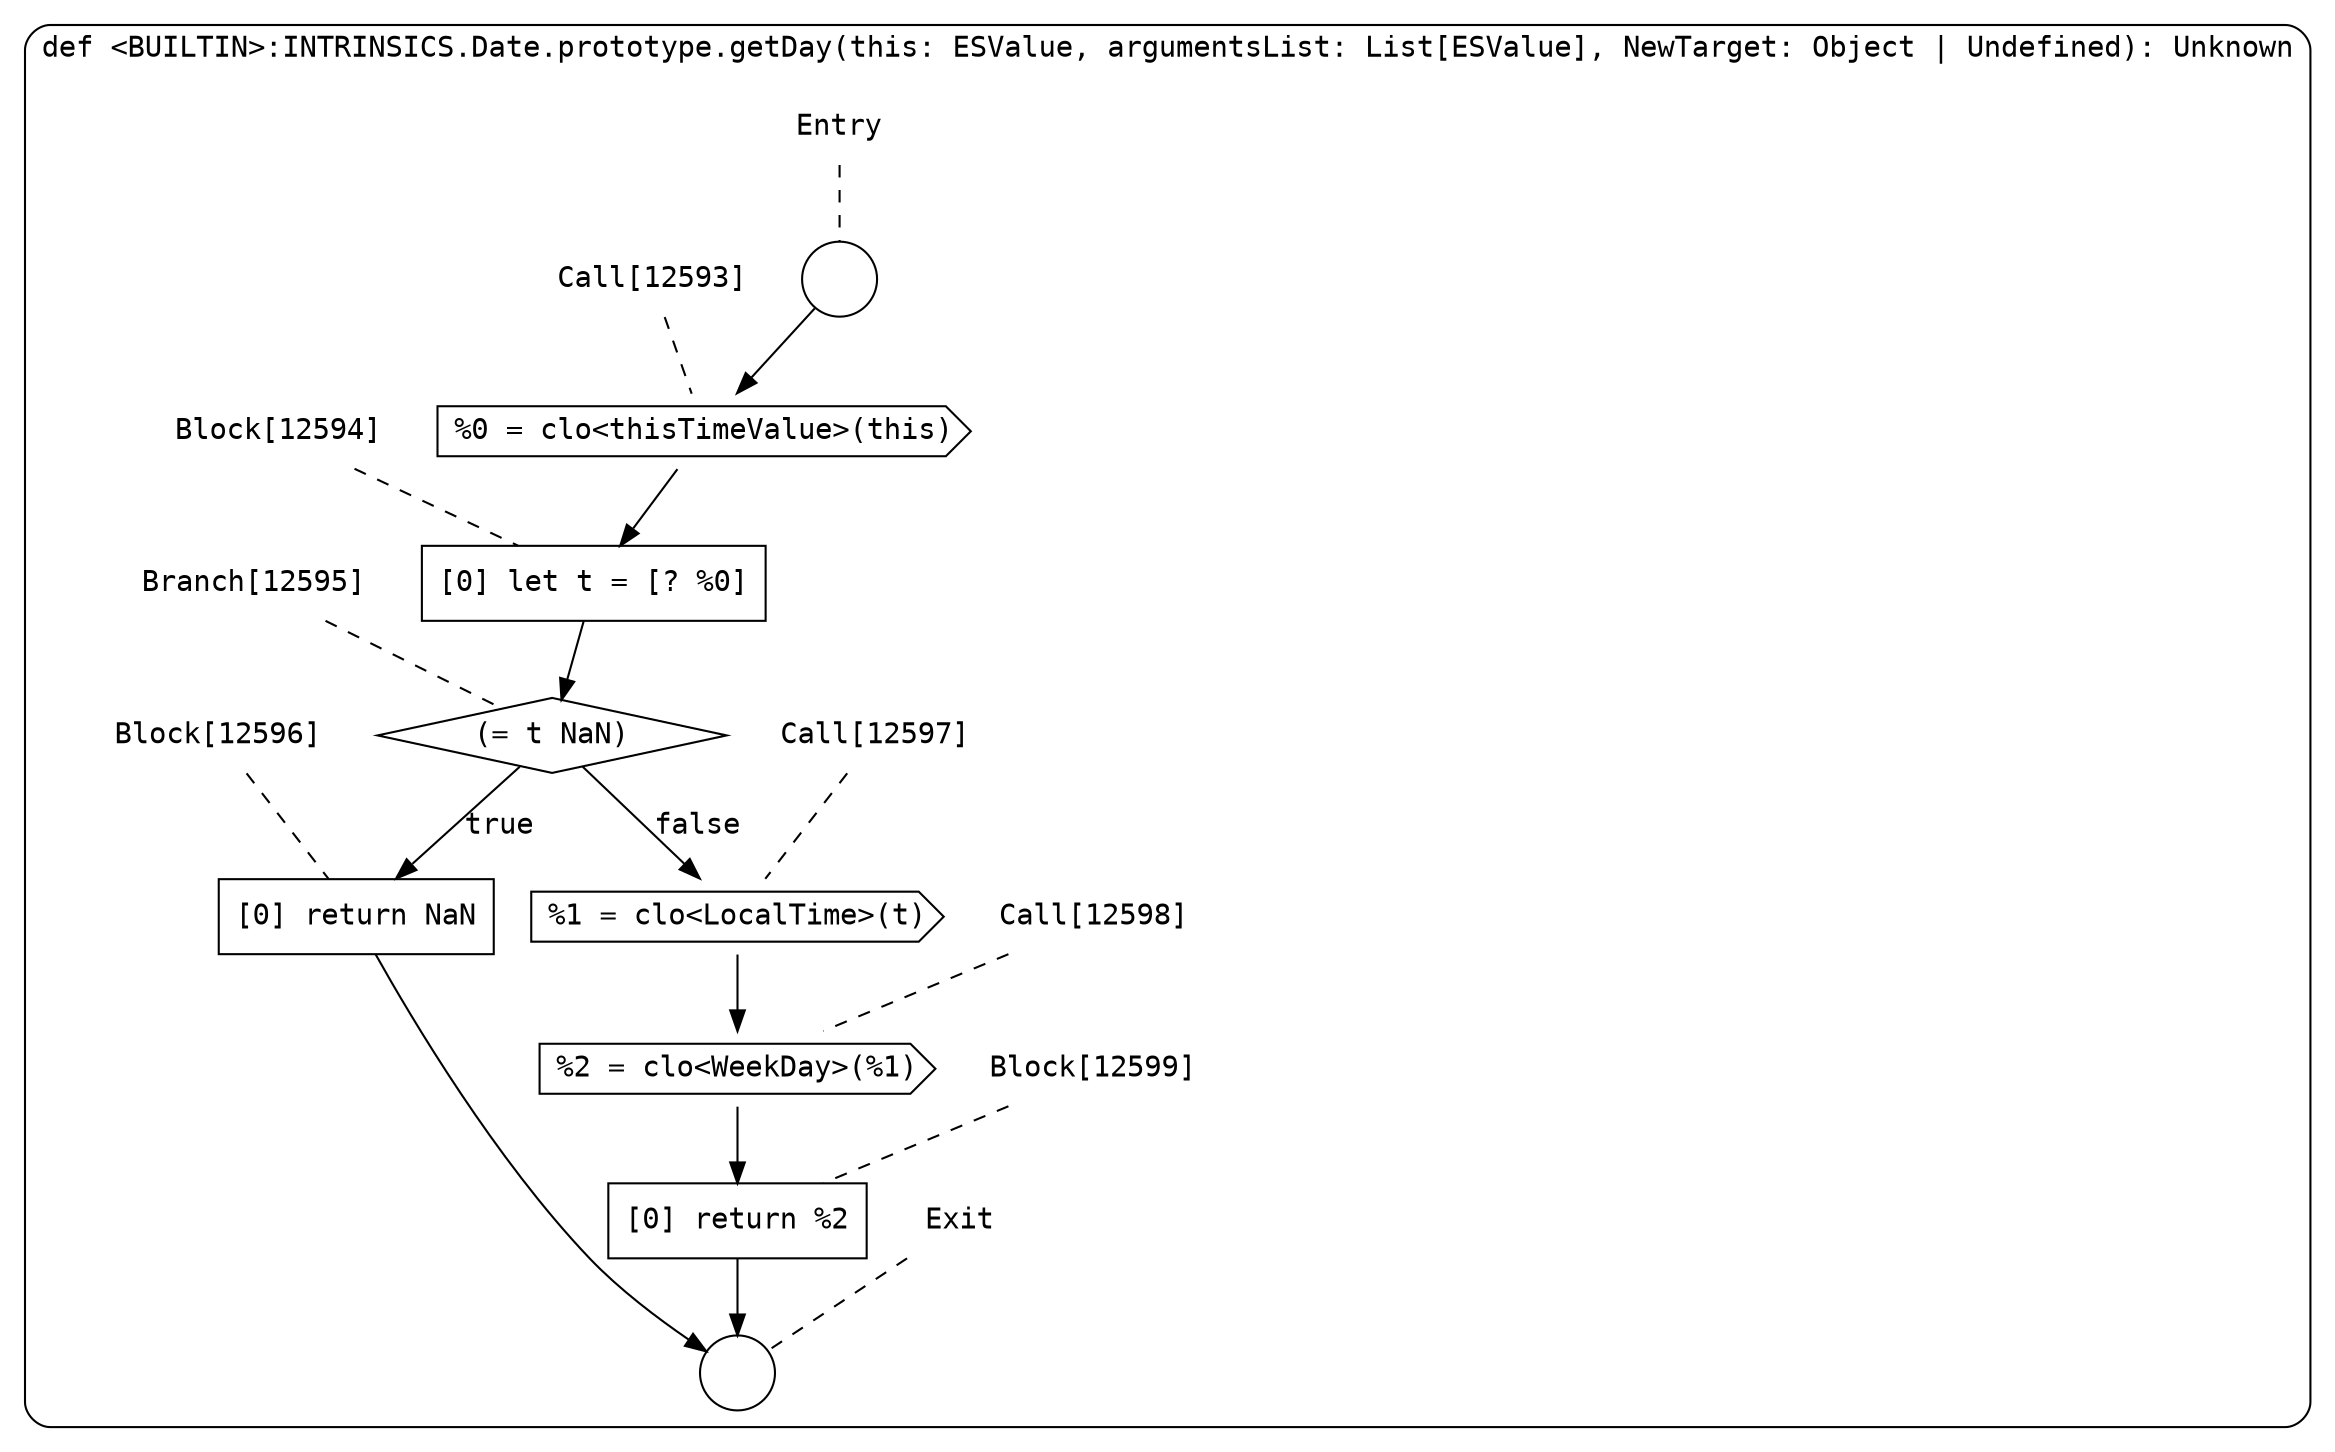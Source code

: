 digraph {
  graph [fontname = "Consolas"]
  node [fontname = "Consolas"]
  edge [fontname = "Consolas"]
  subgraph cluster2120 {
    label = "def <BUILTIN>:INTRINSICS.Date.prototype.getDay(this: ESValue, argumentsList: List[ESValue], NewTarget: Object | Undefined): Unknown"
    style = rounded
    cluster2120_entry_name [shape=none, label=<<font color="black">Entry</font>>]
    cluster2120_entry_name -> cluster2120_entry [arrowhead=none, color="black", style=dashed]
    cluster2120_entry [shape=circle label=" " color="black" fillcolor="white" style=filled]
    cluster2120_entry -> node12593 [color="black"]
    cluster2120_exit_name [shape=none, label=<<font color="black">Exit</font>>]
    cluster2120_exit_name -> cluster2120_exit [arrowhead=none, color="black", style=dashed]
    cluster2120_exit [shape=circle label=" " color="black" fillcolor="white" style=filled]
    node12593_name [shape=none, label=<<font color="black">Call[12593]</font>>]
    node12593_name -> node12593 [arrowhead=none, color="black", style=dashed]
    node12593 [shape=cds, label=<<font color="black">%0 = clo&lt;thisTimeValue&gt;(this)</font>> color="black" fillcolor="white", style=filled]
    node12593 -> node12594 [color="black"]
    node12594_name [shape=none, label=<<font color="black">Block[12594]</font>>]
    node12594_name -> node12594 [arrowhead=none, color="black", style=dashed]
    node12594 [shape=box, label=<<font color="black">[0] let t = [? %0]<BR ALIGN="LEFT"/></font>> color="black" fillcolor="white", style=filled]
    node12594 -> node12595 [color="black"]
    node12595_name [shape=none, label=<<font color="black">Branch[12595]</font>>]
    node12595_name -> node12595 [arrowhead=none, color="black", style=dashed]
    node12595 [shape=diamond, label=<<font color="black">(= t NaN)</font>> color="black" fillcolor="white", style=filled]
    node12595 -> node12596 [label=<<font color="black">true</font>> color="black"]
    node12595 -> node12597 [label=<<font color="black">false</font>> color="black"]
    node12596_name [shape=none, label=<<font color="black">Block[12596]</font>>]
    node12596_name -> node12596 [arrowhead=none, color="black", style=dashed]
    node12596 [shape=box, label=<<font color="black">[0] return NaN<BR ALIGN="LEFT"/></font>> color="black" fillcolor="white", style=filled]
    node12596 -> cluster2120_exit [color="black"]
    node12597_name [shape=none, label=<<font color="black">Call[12597]</font>>]
    node12597_name -> node12597 [arrowhead=none, color="black", style=dashed]
    node12597 [shape=cds, label=<<font color="black">%1 = clo&lt;LocalTime&gt;(t)</font>> color="black" fillcolor="white", style=filled]
    node12597 -> node12598 [color="black"]
    node12598_name [shape=none, label=<<font color="black">Call[12598]</font>>]
    node12598_name -> node12598 [arrowhead=none, color="black", style=dashed]
    node12598 [shape=cds, label=<<font color="black">%2 = clo&lt;WeekDay&gt;(%1)</font>> color="black" fillcolor="white", style=filled]
    node12598 -> node12599 [color="black"]
    node12599_name [shape=none, label=<<font color="black">Block[12599]</font>>]
    node12599_name -> node12599 [arrowhead=none, color="black", style=dashed]
    node12599 [shape=box, label=<<font color="black">[0] return %2<BR ALIGN="LEFT"/></font>> color="black" fillcolor="white", style=filled]
    node12599 -> cluster2120_exit [color="black"]
  }
}